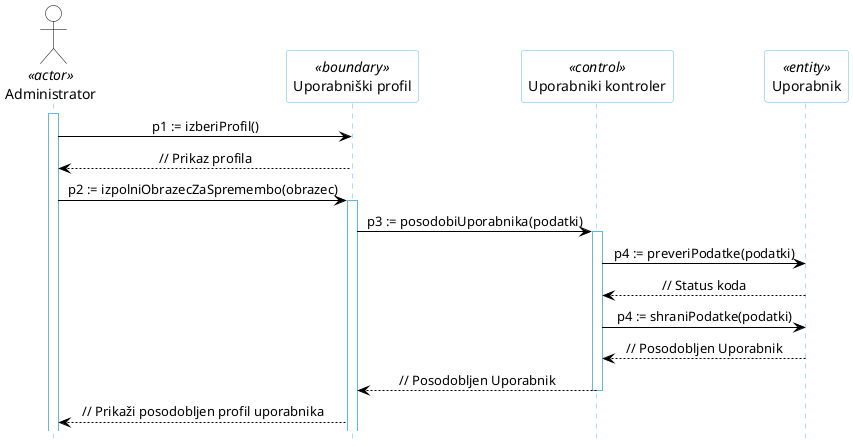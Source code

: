 @startuml
hide footbox

skinparam backgroundcolor transparent
skinparam defaultTextAlignment center
skinparam actorBorderColor black
skinparam actorBackgroundColor white
skinparam arrowColor black
skinparam sequenceLifeLineBorderColor #5FB8EC
skinparam sequenceParticipantBorderColor #5FB8EC
skinparam sequenceParticipantBackgroundColor white

actor "Administrator" AS U1 <<actor>>

participant "Uporabniški profil" as R5 <<boundary>>
participant "Uporabniki kontroler" as R2 <<control>>
participant "Uporabnik" as R4 <<entity>>

activate U1
U1 -> R5: p1 := izberiProfil()
R5 --> U1: // Prikaz profila
U1 -> R5: p2 := izpolniObrazecZaSpremembo(obrazec)
activate R5
R5 -> R2: p3 := posodobiUporabnika(podatki)
activate R2
R2 -> R4: p4 := preveriPodatke(podatki)
R4 --> R2: // Status koda
R2 -> R4: p4 := shraniPodatke(podatki)
R4 --> R2: // Posodobljen Uporabnik
R2 --> R5: // Posodobljen Uporabnik
deactivate R2
R5 --> U1: // Prikaži posodobljen profil uporabnika
@enduml